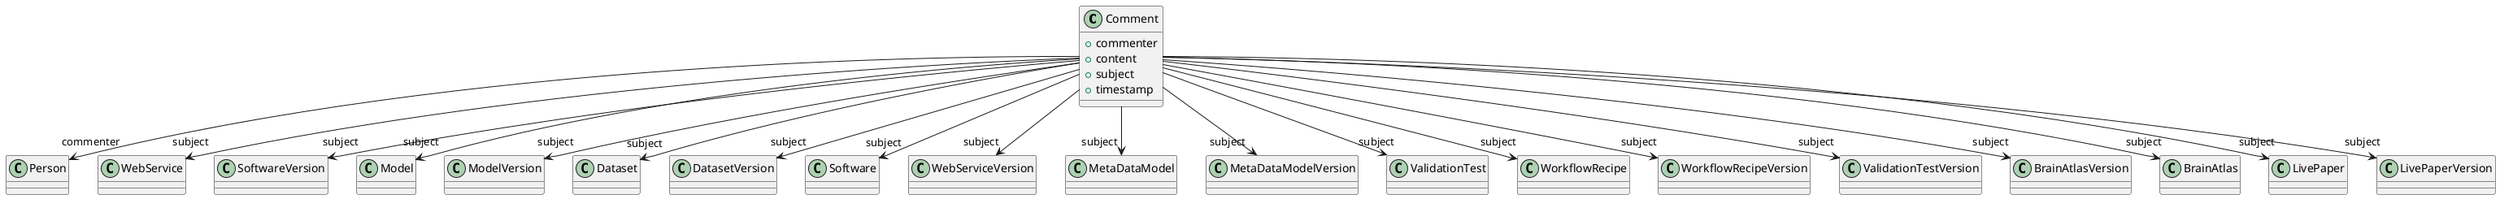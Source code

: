 @startuml
class Comment {
+commenter
+content
+subject
+timestamp

}
Comment -d-> "commenter" Person
Comment -d-> "subject" WebService
Comment -d-> "subject" SoftwareVersion
Comment -d-> "subject" Model
Comment -d-> "subject" ModelVersion
Comment -d-> "subject" Dataset
Comment -d-> "subject" DatasetVersion
Comment -d-> "subject" Software
Comment -d-> "subject" WebServiceVersion
Comment -d-> "subject" MetaDataModel
Comment -d-> "subject" MetaDataModelVersion
Comment -d-> "subject" ValidationTest
Comment -d-> "subject" WorkflowRecipe
Comment -d-> "subject" WorkflowRecipeVersion
Comment -d-> "subject" ValidationTestVersion
Comment -d-> "subject" BrainAtlasVersion
Comment -d-> "subject" BrainAtlas
Comment -d-> "subject" LivePaper
Comment -d-> "subject" LivePaperVersion

@enduml